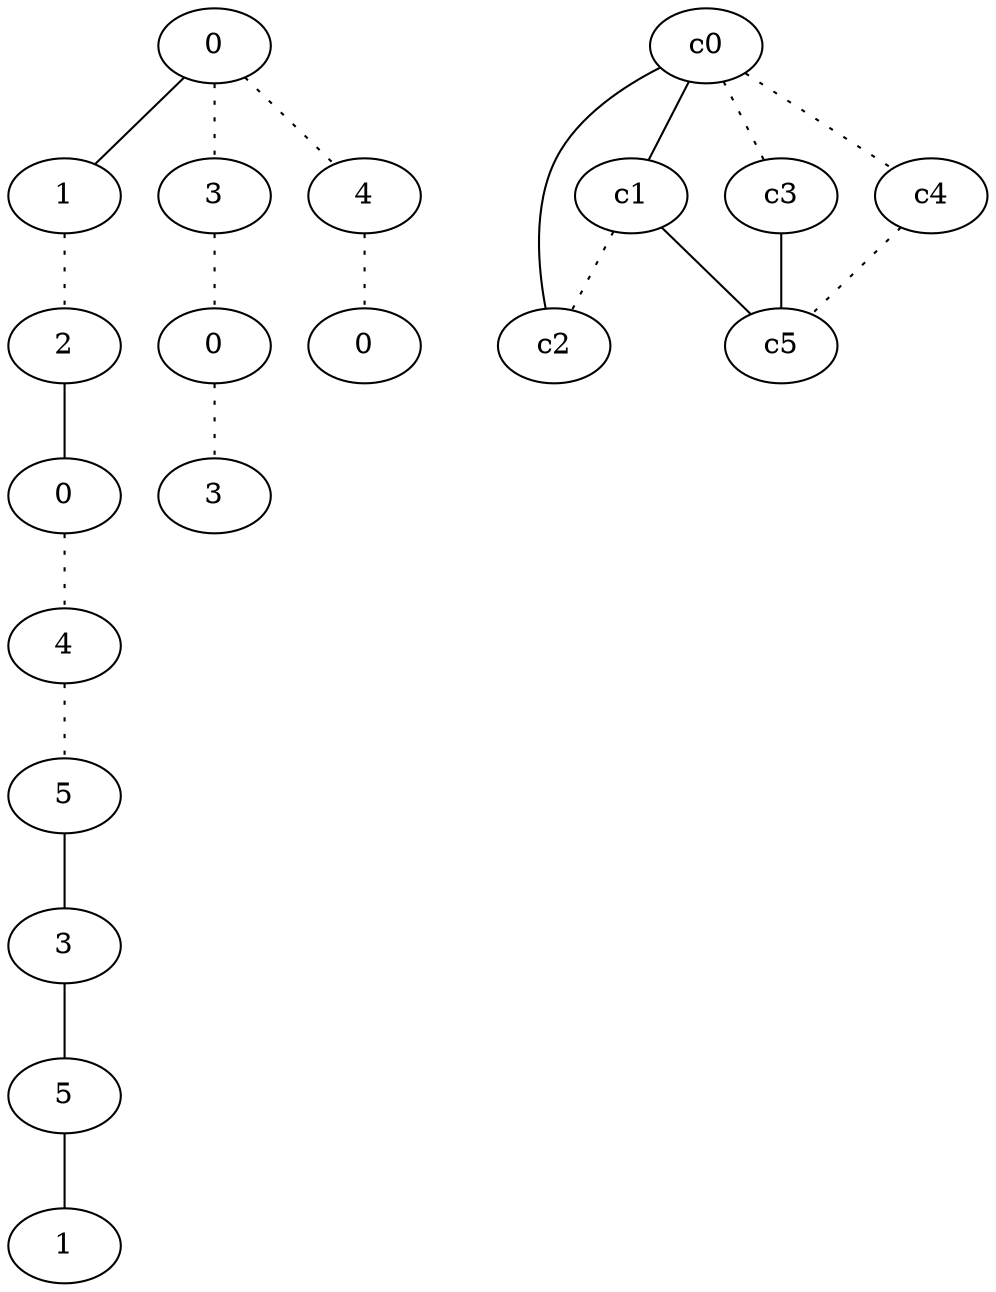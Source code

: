 graph {
a0[label=0];
a1[label=1];
a2[label=2];
a3[label=0];
a4[label=4];
a5[label=5];
a6[label=3];
a7[label=5];
a8[label=1];
a9[label=3];
a10[label=0];
a11[label=3];
a12[label=4];
a13[label=0];
a0 -- a1;
a0 -- a9 [style=dotted];
a0 -- a12 [style=dotted];
a1 -- a2 [style=dotted];
a2 -- a3;
a3 -- a4 [style=dotted];
a4 -- a5 [style=dotted];
a5 -- a6;
a6 -- a7;
a7 -- a8;
a9 -- a10 [style=dotted];
a10 -- a11 [style=dotted];
a12 -- a13 [style=dotted];
c0 -- c1;
c0 -- c2;
c0 -- c3 [style=dotted];
c0 -- c4 [style=dotted];
c1 -- c2 [style=dotted];
c1 -- c5;
c3 -- c5;
c4 -- c5 [style=dotted];
}
